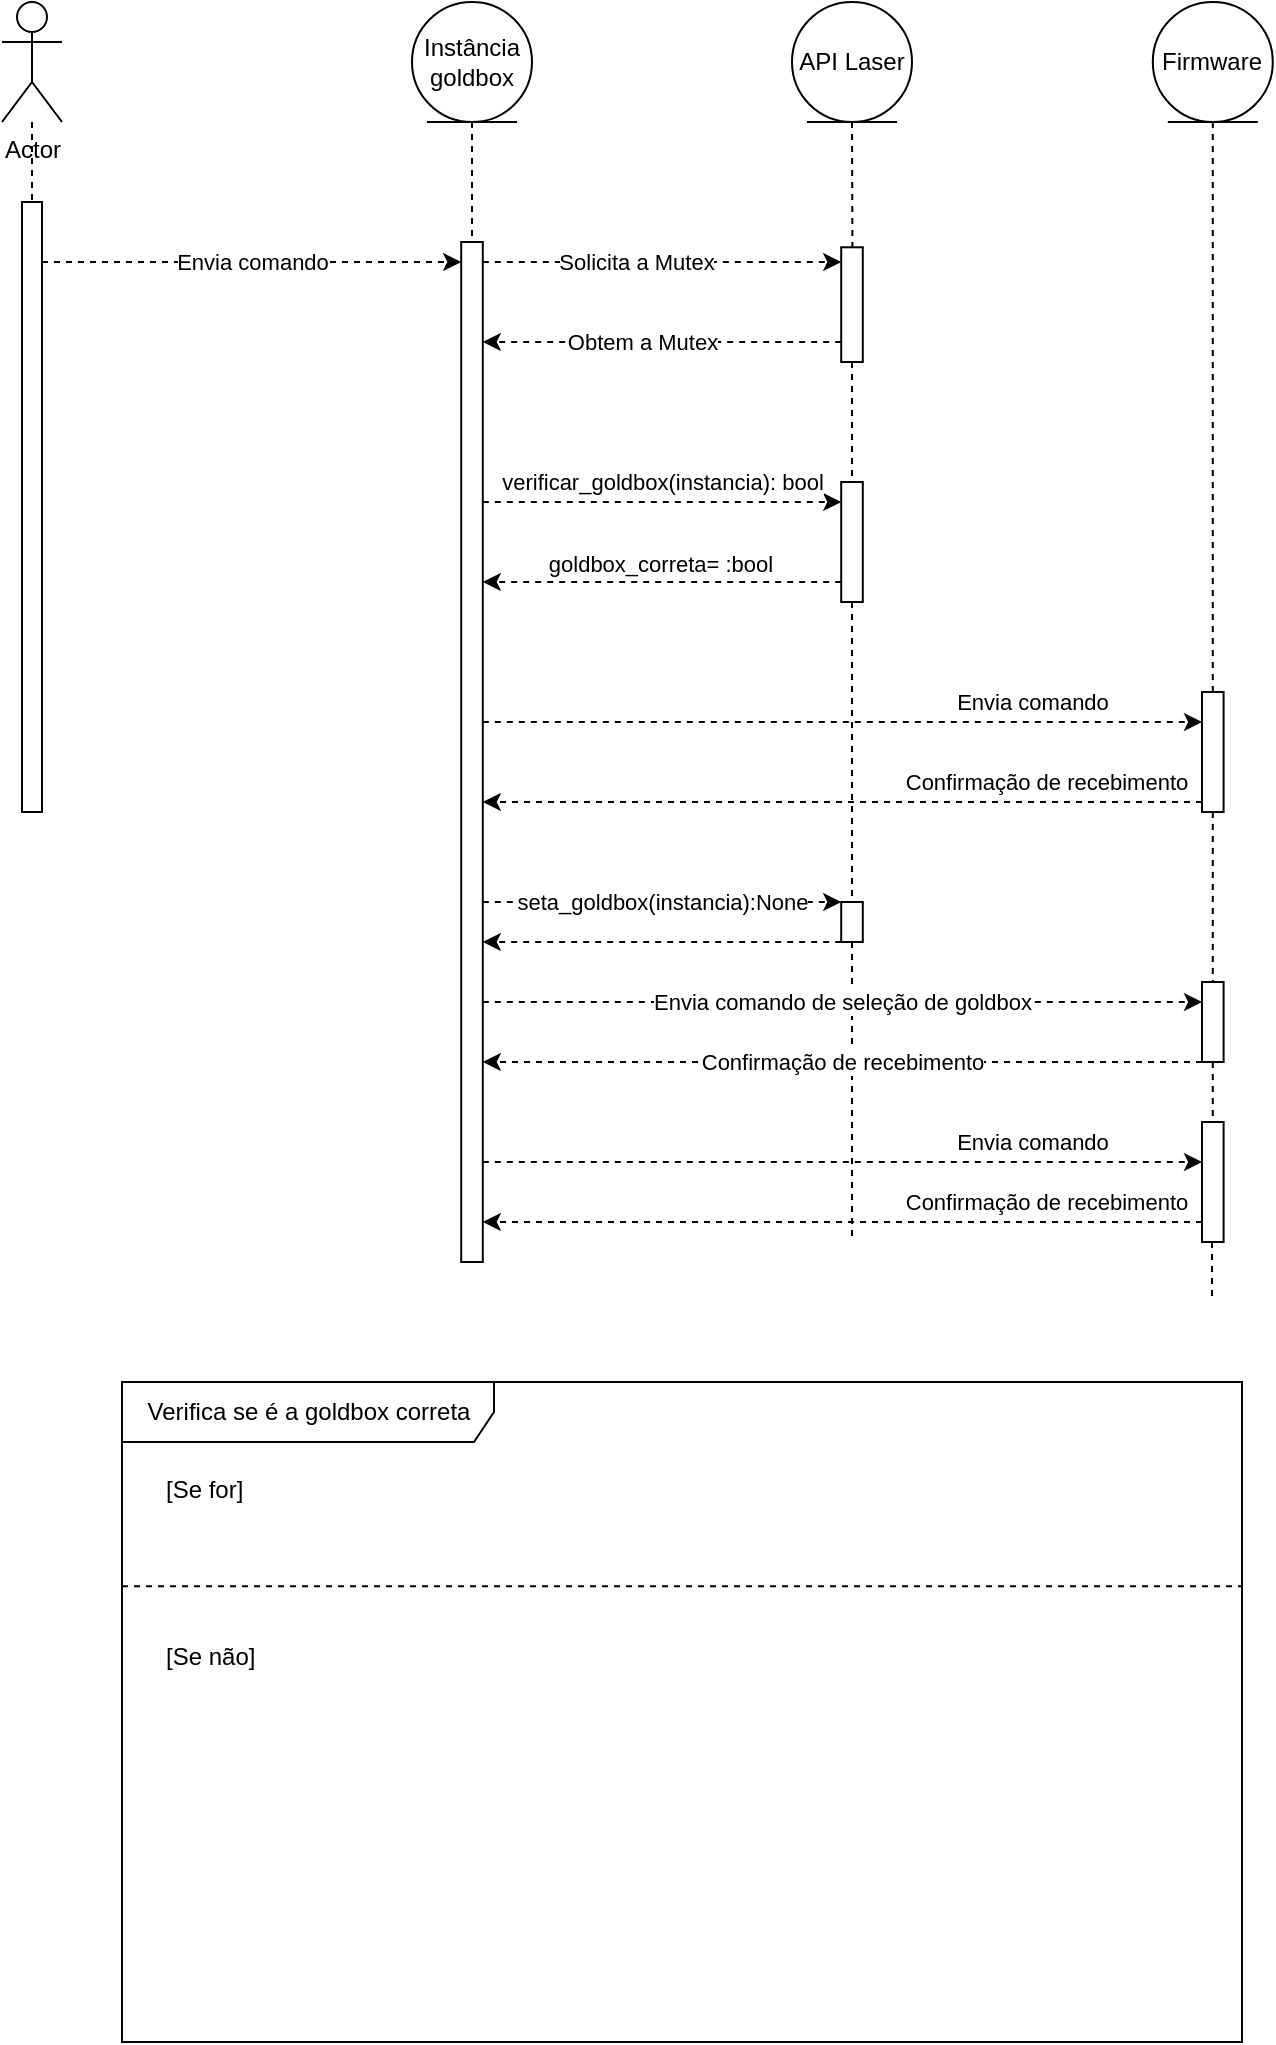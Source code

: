 <mxfile>
    <diagram id="e1xf8jnrH3_m2cHPAWJP" name="Page-1">
        <mxGraphModel dx="1043" dy="753" grid="1" gridSize="10" guides="1" tooltips="1" connect="1" arrows="1" fold="1" page="1" pageScale="1" pageWidth="827" pageHeight="1169" math="0" shadow="0">
            <root>
                <mxCell id="0"/>
                <mxCell id="1" parent="0"/>
                <mxCell id="40" value="Envia comando" style="edgeStyle=none;html=1;dashed=1;endArrow=classic;endFill=1;" edge="1" parent="1" source="11" target="30">
                    <mxGeometry relative="1" as="geometry">
                        <Array as="points">
                            <mxPoint x="190" y="510"/>
                        </Array>
                    </mxGeometry>
                </mxCell>
                <mxCell id="11" value="" style="html=1;points=[];perimeter=orthogonalPerimeter;" vertex="1" parent="1">
                    <mxGeometry x="60" y="480" width="10" height="305" as="geometry"/>
                </mxCell>
                <mxCell id="32" value="" style="edgeStyle=none;html=1;dashed=1;endArrow=none;endFill=0;" edge="1" parent="1" source="12" target="11">
                    <mxGeometry relative="1" as="geometry"/>
                </mxCell>
                <mxCell id="12" value="Actor" style="shape=umlActor;verticalLabelPosition=bottom;verticalAlign=top;html=1;" vertex="1" parent="1">
                    <mxGeometry x="50" y="380" width="30" height="60" as="geometry"/>
                </mxCell>
                <mxCell id="20" value="" style="edgeStyle=none;html=1;endArrow=none;endFill=0;dashed=1;exitX=0.5;exitY=1;exitDx=0;exitDy=0;startArrow=none;" edge="1" parent="1" source="66">
                    <mxGeometry relative="1" as="geometry">
                        <mxPoint x="490" y="440.0" as="sourcePoint"/>
                        <mxPoint x="475" y="1000" as="targetPoint"/>
                    </mxGeometry>
                </mxCell>
                <mxCell id="57" value="" style="edgeStyle=none;html=1;dashed=1;startArrow=none;startFill=0;endArrow=none;endFill=0;" edge="1" parent="1" source="79">
                    <mxGeometry relative="1" as="geometry">
                        <mxPoint x="655" y="1030" as="targetPoint"/>
                    </mxGeometry>
                </mxCell>
                <mxCell id="14" value="Firmware" style="ellipse;shape=umlEntity;whiteSpace=wrap;html=1;" vertex="1" parent="1">
                    <mxGeometry x="625.4" y="380" width="60" height="60" as="geometry"/>
                </mxCell>
                <mxCell id="26" value="API Laser" style="ellipse;shape=umlEntity;whiteSpace=wrap;html=1;" vertex="1" parent="1">
                    <mxGeometry x="445" y="380" width="60" height="60" as="geometry"/>
                </mxCell>
                <mxCell id="34" value="" style="edgeStyle=none;html=1;dashed=1;endArrow=none;endFill=0;" edge="1" parent="1" source="29" target="30">
                    <mxGeometry relative="1" as="geometry"/>
                </mxCell>
                <mxCell id="29" value="Instância goldbox" style="ellipse;shape=umlEntity;whiteSpace=wrap;html=1;" vertex="1" parent="1">
                    <mxGeometry x="255" y="380" width="60" height="60" as="geometry"/>
                </mxCell>
                <mxCell id="42" value="" style="edgeStyle=none;html=1;dashed=1;endArrow=classic;endFill=1;" edge="1" parent="1" source="30" target="41">
                    <mxGeometry relative="1" as="geometry">
                        <Array as="points">
                            <mxPoint x="400" y="510"/>
                        </Array>
                    </mxGeometry>
                </mxCell>
                <mxCell id="44" value="Solicita a Mutex" style="edgeLabel;html=1;align=center;verticalAlign=middle;resizable=0;points=[];" vertex="1" connectable="0" parent="42">
                    <mxGeometry x="-0.145" relative="1" as="geometry">
                        <mxPoint as="offset"/>
                    </mxGeometry>
                </mxCell>
                <mxCell id="48" value="" style="edgeStyle=none;html=1;dashed=1;startArrow=none;startFill=0;endArrow=classic;endFill=1;" edge="1" parent="1" source="30" target="47">
                    <mxGeometry relative="1" as="geometry">
                        <Array as="points">
                            <mxPoint x="390" y="630"/>
                        </Array>
                    </mxGeometry>
                </mxCell>
                <mxCell id="50" value="verificar_goldbox(instancia): bool" style="edgeLabel;html=1;align=center;verticalAlign=middle;resizable=0;points=[];" vertex="1" connectable="0" parent="48">
                    <mxGeometry x="-0.145" y="-1" relative="1" as="geometry">
                        <mxPoint x="13" y="-11" as="offset"/>
                    </mxGeometry>
                </mxCell>
                <mxCell id="59" style="edgeStyle=none;html=1;dashed=1;startArrow=none;startFill=0;endArrow=classic;endFill=1;" edge="1" parent="1" source="30" target="60">
                    <mxGeometry relative="1" as="geometry">
                        <mxPoint x="350" y="740" as="targetPoint"/>
                        <Array as="points">
                            <mxPoint x="460" y="740"/>
                        </Array>
                    </mxGeometry>
                </mxCell>
                <mxCell id="62" value="Envia comando" style="edgeLabel;html=1;align=center;verticalAlign=middle;resizable=0;points=[];" vertex="1" connectable="0" parent="59">
                    <mxGeometry x="-0.284" y="-1" relative="1" as="geometry">
                        <mxPoint x="146" y="-11" as="offset"/>
                    </mxGeometry>
                </mxCell>
                <mxCell id="67" value="" style="edgeStyle=none;html=1;dashed=1;startArrow=none;startFill=0;endArrow=classic;endFill=1;" edge="1" parent="1" source="30" target="66">
                    <mxGeometry relative="1" as="geometry"/>
                </mxCell>
                <mxCell id="69" value="seta_goldbox(instancia):None" style="edgeLabel;html=1;align=center;verticalAlign=middle;resizable=0;points=[];" vertex="1" connectable="0" parent="67">
                    <mxGeometry x="0.162" y="-1" relative="1" as="geometry">
                        <mxPoint x="-15" y="-1" as="offset"/>
                    </mxGeometry>
                </mxCell>
                <mxCell id="73" value="Envia comando de seleção de goldbox" style="edgeStyle=none;html=1;dashed=1;startArrow=none;startFill=0;endArrow=classic;endFill=1;" edge="1" parent="1" source="30" target="71">
                    <mxGeometry x="-0.001" relative="1" as="geometry">
                        <Array as="points">
                            <mxPoint x="550" y="880"/>
                        </Array>
                        <mxPoint as="offset"/>
                    </mxGeometry>
                </mxCell>
                <mxCell id="30" value="" style="html=1;points=[];perimeter=orthogonalPerimeter;" vertex="1" parent="1">
                    <mxGeometry x="279.6" y="500" width="10.8" height="510" as="geometry"/>
                </mxCell>
                <mxCell id="45" style="edgeStyle=none;html=1;dashed=1;endArrow=classic;endFill=1;" edge="1" parent="1" source="41" target="30">
                    <mxGeometry relative="1" as="geometry">
                        <Array as="points">
                            <mxPoint x="400" y="550"/>
                        </Array>
                    </mxGeometry>
                </mxCell>
                <mxCell id="46" value="Obtem a Mutex" style="edgeLabel;html=1;align=center;verticalAlign=middle;resizable=0;points=[];" vertex="1" connectable="0" parent="45">
                    <mxGeometry x="-0.055" relative="1" as="geometry">
                        <mxPoint x="-15" as="offset"/>
                    </mxGeometry>
                </mxCell>
                <mxCell id="41" value="" style="html=1;points=[];perimeter=orthogonalPerimeter;" vertex="1" parent="1">
                    <mxGeometry x="469.6" y="502.65" width="10.8" height="57.35" as="geometry"/>
                </mxCell>
                <mxCell id="43" value="" style="edgeStyle=none;html=1;endArrow=none;endFill=0;dashed=1;exitX=0.5;exitY=1;exitDx=0;exitDy=0;entryX=0.52;entryY=0.005;entryDx=0;entryDy=0;entryPerimeter=0;" edge="1" parent="1" source="26" target="41">
                    <mxGeometry relative="1" as="geometry">
                        <mxPoint x="475" y="440" as="sourcePoint"/>
                        <mxPoint x="475.2" y="665.408" as="targetPoint"/>
                    </mxGeometry>
                </mxCell>
                <mxCell id="51" value="goldbox_correta= :bool" style="edgeStyle=none;html=1;dashed=1;startArrow=none;startFill=0;endArrow=classic;endFill=1;" edge="1" parent="1" source="47" target="30">
                    <mxGeometry x="0.014" y="-9" relative="1" as="geometry">
                        <Array as="points">
                            <mxPoint x="380" y="670"/>
                        </Array>
                        <mxPoint as="offset"/>
                    </mxGeometry>
                </mxCell>
                <mxCell id="47" value="" style="html=1;points=[];perimeter=orthogonalPerimeter;" vertex="1" parent="1">
                    <mxGeometry x="469.6" y="620" width="10.8" height="60" as="geometry"/>
                </mxCell>
                <mxCell id="49" value="" style="edgeStyle=none;html=1;endArrow=none;endFill=0;dashed=1;exitX=0.5;exitY=1;exitDx=0;exitDy=0;startArrow=none;" edge="1" parent="1" source="41" target="47">
                    <mxGeometry relative="1" as="geometry">
                        <mxPoint x="475" y="560" as="sourcePoint"/>
                        <mxPoint x="475" y="860" as="targetPoint"/>
                    </mxGeometry>
                </mxCell>
                <mxCell id="53" value="Verifica se é a goldbox correta" style="shape=umlFrame;tabWidth=110;tabHeight=30;tabPosition=left;html=1;boundedLbl=1;labelInHeader=1;width=186;height=30;" vertex="1" parent="1">
                    <mxGeometry x="110" y="1070" width="560" height="330" as="geometry"/>
                </mxCell>
                <mxCell id="54" value="[Se for]" style="text" vertex="1" parent="53">
                    <mxGeometry width="100" height="20" relative="1" as="geometry">
                        <mxPoint x="20" y="40" as="offset"/>
                    </mxGeometry>
                </mxCell>
                <mxCell id="55" value="[Se não]" style="line;strokeWidth=1;dashed=1;labelPosition=center;verticalLabelPosition=bottom;align=left;verticalAlign=top;spacingLeft=20;spacingTop=15;" vertex="1" parent="53">
                    <mxGeometry y="95.526" width="560" height="13.2" as="geometry"/>
                </mxCell>
                <mxCell id="63" style="edgeStyle=none;html=1;dashed=1;startArrow=none;startFill=0;endArrow=classic;endFill=1;" edge="1" parent="1" source="60" target="30">
                    <mxGeometry relative="1" as="geometry">
                        <Array as="points">
                            <mxPoint x="470" y="780"/>
                        </Array>
                    </mxGeometry>
                </mxCell>
                <mxCell id="64" value="Confirmação de recebimento" style="edgeLabel;html=1;align=center;verticalAlign=middle;resizable=0;points=[];" vertex="1" connectable="0" parent="63">
                    <mxGeometry x="-0.588" y="2" relative="1" as="geometry">
                        <mxPoint x="-4" y="-12" as="offset"/>
                    </mxGeometry>
                </mxCell>
                <mxCell id="60" value="" style="html=1;points=[];perimeter=orthogonalPerimeter;" vertex="1" parent="1">
                    <mxGeometry x="650" y="725" width="10.8" height="60" as="geometry"/>
                </mxCell>
                <mxCell id="61" value="" style="edgeStyle=none;html=1;dashed=1;startArrow=none;startFill=0;endArrow=none;endFill=0;exitX=0.5;exitY=1;exitDx=0;exitDy=0;" edge="1" parent="1" source="14" target="60">
                    <mxGeometry relative="1" as="geometry">
                        <mxPoint x="655" y="440" as="sourcePoint"/>
                        <mxPoint x="655.4" y="890" as="targetPoint"/>
                    </mxGeometry>
                </mxCell>
                <mxCell id="70" style="edgeStyle=none;html=1;dashed=1;startArrow=none;startFill=0;endArrow=classic;endFill=1;" edge="1" parent="1" source="66" target="30">
                    <mxGeometry relative="1" as="geometry">
                        <Array as="points">
                            <mxPoint x="380" y="850"/>
                        </Array>
                    </mxGeometry>
                </mxCell>
                <mxCell id="66" value="" style="html=1;points=[];perimeter=orthogonalPerimeter;" vertex="1" parent="1">
                    <mxGeometry x="469.6" y="830" width="10.8" height="20" as="geometry"/>
                </mxCell>
                <mxCell id="68" value="" style="edgeStyle=none;html=1;endArrow=none;endFill=0;dashed=1;exitX=0.5;exitY=1;exitDx=0;exitDy=0;startArrow=none;" edge="1" parent="1" source="47" target="66">
                    <mxGeometry relative="1" as="geometry">
                        <mxPoint x="475" y="680" as="sourcePoint"/>
                        <mxPoint x="475" y="1000" as="targetPoint"/>
                    </mxGeometry>
                </mxCell>
                <mxCell id="74" value="Confirmação de recebimento" style="edgeStyle=none;html=1;dashed=1;startArrow=none;startFill=0;endArrow=classic;endFill=1;" edge="1" parent="1" source="71" target="30">
                    <mxGeometry x="0.001" relative="1" as="geometry">
                        <Array as="points">
                            <mxPoint x="470" y="910"/>
                        </Array>
                        <mxPoint as="offset"/>
                    </mxGeometry>
                </mxCell>
                <mxCell id="71" value="" style="html=1;points=[];perimeter=orthogonalPerimeter;" vertex="1" parent="1">
                    <mxGeometry x="650" y="870" width="10.8" height="40" as="geometry"/>
                </mxCell>
                <mxCell id="72" value="" style="edgeStyle=none;html=1;dashed=1;startArrow=none;startFill=0;endArrow=none;endFill=0;" edge="1" parent="1" source="60" target="71">
                    <mxGeometry relative="1" as="geometry">
                        <mxPoint x="655.4" y="785" as="sourcePoint"/>
                        <mxPoint x="655.4" y="890" as="targetPoint"/>
                    </mxGeometry>
                </mxCell>
                <mxCell id="75" style="edgeStyle=none;html=1;dashed=1;startArrow=none;startFill=0;endArrow=classic;endFill=1;" edge="1" parent="1" target="79" source="30">
                    <mxGeometry relative="1" as="geometry">
                        <mxPoint x="350" y="955" as="targetPoint"/>
                        <mxPoint x="290.4" y="955" as="sourcePoint"/>
                        <Array as="points">
                            <mxPoint x="460" y="960"/>
                        </Array>
                    </mxGeometry>
                </mxCell>
                <mxCell id="76" value="Envia comando" style="edgeLabel;html=1;align=center;verticalAlign=middle;resizable=0;points=[];" vertex="1" connectable="0" parent="75">
                    <mxGeometry x="-0.284" y="-1" relative="1" as="geometry">
                        <mxPoint x="146" y="-11" as="offset"/>
                    </mxGeometry>
                </mxCell>
                <mxCell id="77" style="edgeStyle=none;html=1;dashed=1;startArrow=none;startFill=0;endArrow=classic;endFill=1;" edge="1" parent="1" source="79" target="30">
                    <mxGeometry relative="1" as="geometry">
                        <mxPoint x="290.4" y="995" as="targetPoint"/>
                        <Array as="points">
                            <mxPoint x="480" y="990"/>
                        </Array>
                    </mxGeometry>
                </mxCell>
                <mxCell id="78" value="Confirmação de recebimento" style="edgeLabel;html=1;align=center;verticalAlign=middle;resizable=0;points=[];" vertex="1" connectable="0" parent="77">
                    <mxGeometry x="-0.588" y="2" relative="1" as="geometry">
                        <mxPoint x="-4" y="-12" as="offset"/>
                    </mxGeometry>
                </mxCell>
                <mxCell id="79" value="" style="html=1;points=[];perimeter=orthogonalPerimeter;" vertex="1" parent="1">
                    <mxGeometry x="650" y="940" width="10.8" height="60" as="geometry"/>
                </mxCell>
                <mxCell id="80" value="" style="edgeStyle=none;html=1;dashed=1;startArrow=none;startFill=0;endArrow=none;endFill=0;" edge="1" parent="1" source="71" target="79">
                    <mxGeometry relative="1" as="geometry">
                        <mxPoint x="655" y="910" as="sourcePoint"/>
                        <mxPoint x="655" y="1030" as="targetPoint"/>
                    </mxGeometry>
                </mxCell>
            </root>
        </mxGraphModel>
    </diagram>
</mxfile>